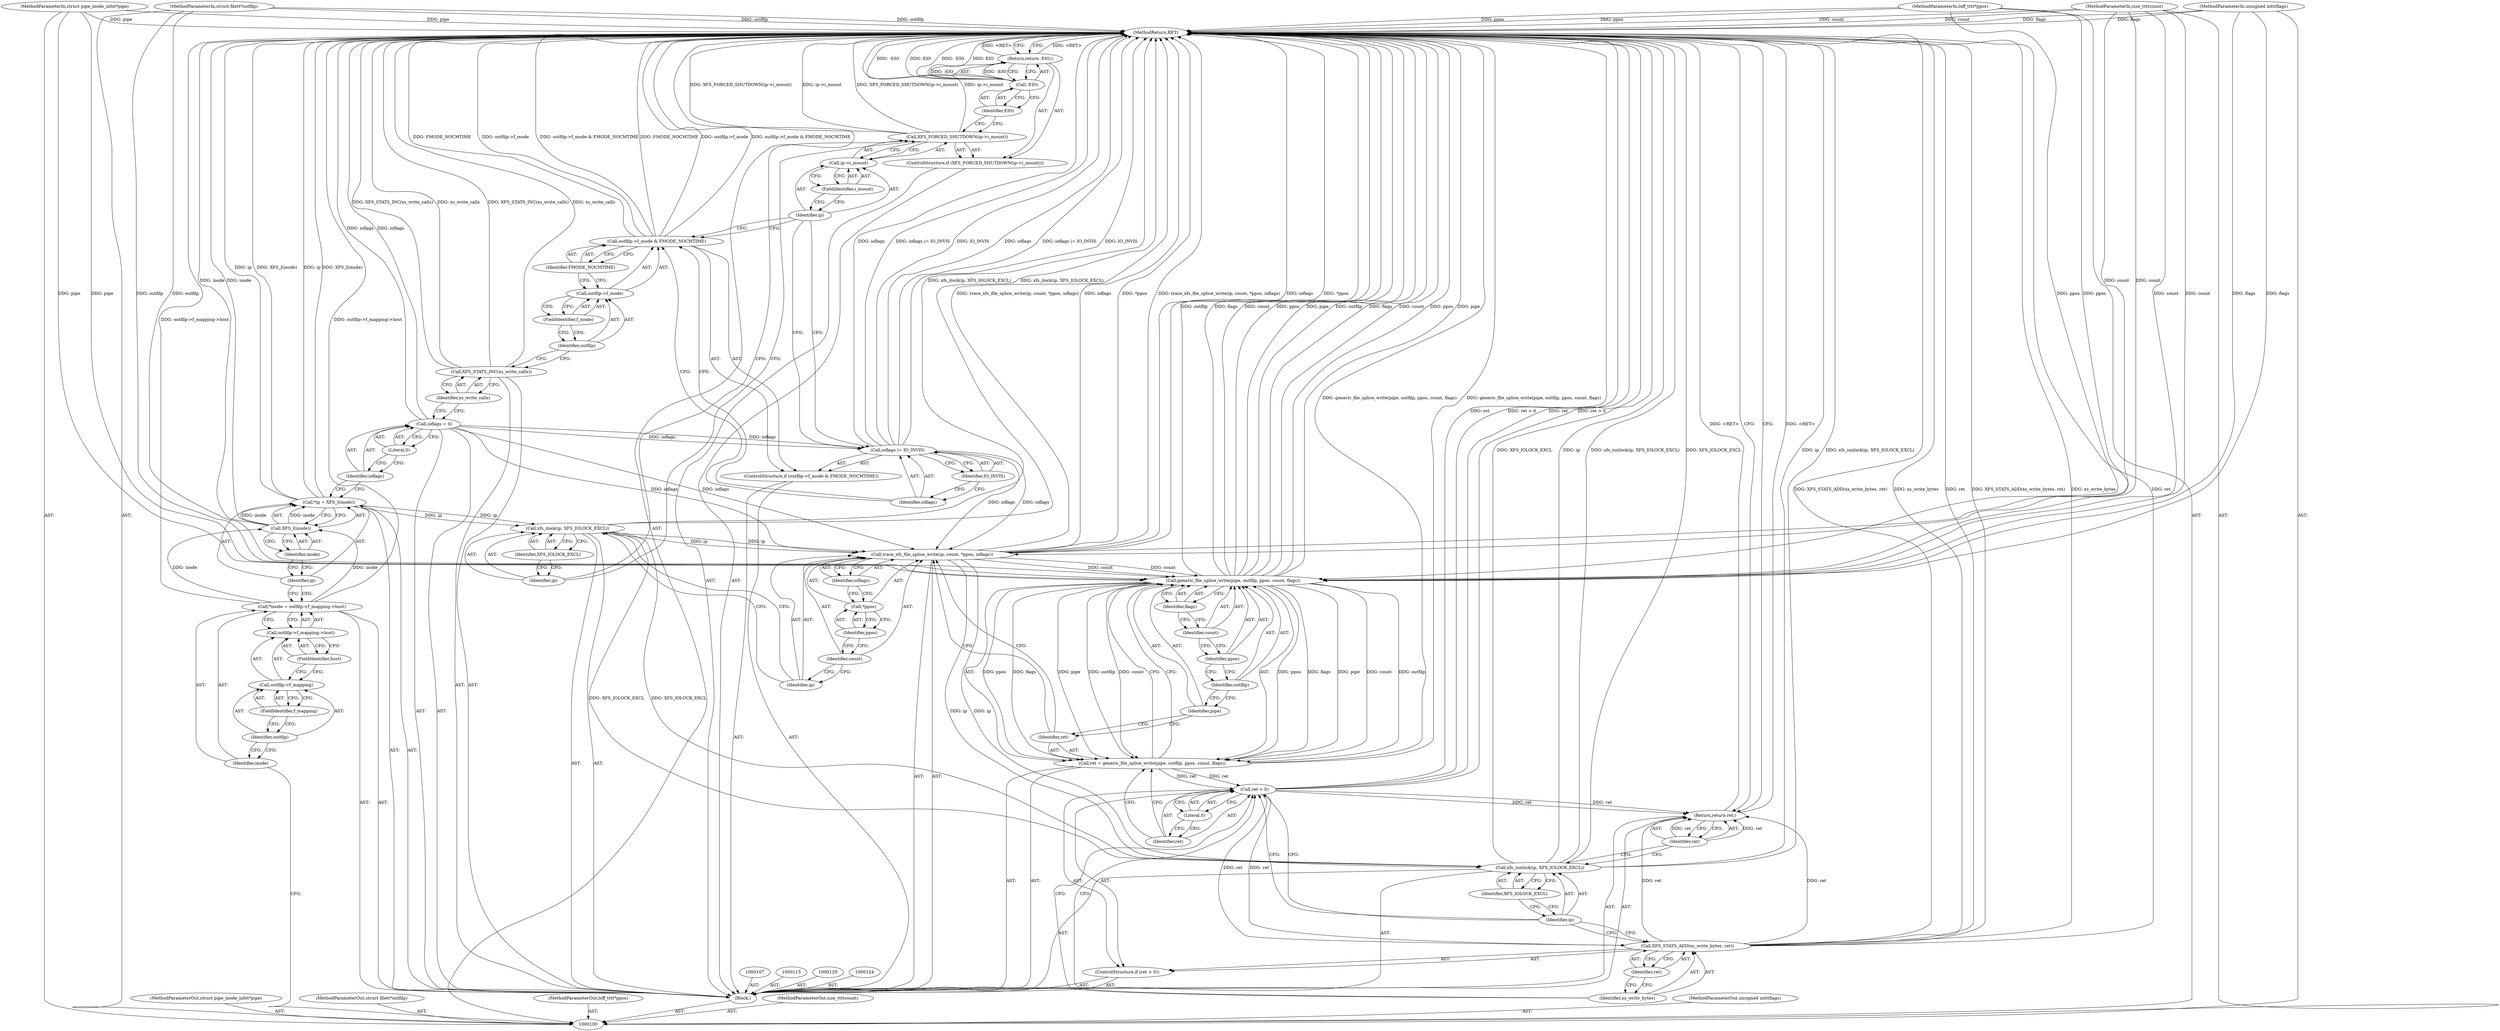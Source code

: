 digraph "1_linux_8d0207652cbe27d1f962050737848e5ad4671958" {
"1000173" [label="(MethodReturn,RET)"];
"1000123" [label="(Literal,0)"];
"1000121" [label="(Call,ioflags = 0)"];
"1000122" [label="(Identifier,ioflags)"];
"1000125" [label="(Call,XFS_STATS_INC(xs_write_calls))"];
"1000126" [label="(Identifier,xs_write_calls)"];
"1000127" [label="(ControlStructure,if (outfilp->f_mode & FMODE_NOCMTIME))"];
"1000131" [label="(FieldIdentifier,f_mode)"];
"1000132" [label="(Identifier,FMODE_NOCMTIME)"];
"1000128" [label="(Call,outfilp->f_mode & FMODE_NOCMTIME)"];
"1000129" [label="(Call,outfilp->f_mode)"];
"1000130" [label="(Identifier,outfilp)"];
"1000135" [label="(Identifier,IO_INVIS)"];
"1000133" [label="(Call,ioflags |= IO_INVIS)"];
"1000134" [label="(Identifier,ioflags)"];
"1000136" [label="(ControlStructure,if (XFS_FORCED_SHUTDOWN(ip->i_mount)))"];
"1000138" [label="(Call,ip->i_mount)"];
"1000139" [label="(Identifier,ip)"];
"1000140" [label="(FieldIdentifier,i_mount)"];
"1000137" [label="(Call,XFS_FORCED_SHUTDOWN(ip->i_mount))"];
"1000143" [label="(Identifier,EIO)"];
"1000141" [label="(Return,return -EIO;)"];
"1000142" [label="(Call,-EIO)"];
"1000144" [label="(Call,xfs_ilock(ip, XFS_IOLOCK_EXCL))"];
"1000145" [label="(Identifier,ip)"];
"1000146" [label="(Identifier,XFS_IOLOCK_EXCL)"];
"1000147" [label="(Call,trace_xfs_file_splice_write(ip, count, *ppos, ioflags))"];
"1000148" [label="(Identifier,ip)"];
"1000149" [label="(Identifier,count)"];
"1000150" [label="(Call,*ppos)"];
"1000151" [label="(Identifier,ppos)"];
"1000152" [label="(Identifier,ioflags)"];
"1000153" [label="(Call,ret = generic_file_splice_write(pipe, outfilp, ppos, count, flags))"];
"1000154" [label="(Identifier,ret)"];
"1000156" [label="(Identifier,pipe)"];
"1000157" [label="(Identifier,outfilp)"];
"1000158" [label="(Identifier,ppos)"];
"1000159" [label="(Identifier,count)"];
"1000160" [label="(Identifier,flags)"];
"1000155" [label="(Call,generic_file_splice_write(pipe, outfilp, ppos, count, flags))"];
"1000101" [label="(MethodParameterIn,struct pipe_inode_info\t*pipe)"];
"1000261" [label="(MethodParameterOut,struct pipe_inode_info\t*pipe)"];
"1000161" [label="(ControlStructure,if (ret > 0))"];
"1000164" [label="(Literal,0)"];
"1000162" [label="(Call,ret > 0)"];
"1000163" [label="(Identifier,ret)"];
"1000166" [label="(Identifier,xs_write_bytes)"];
"1000165" [label="(Call,XFS_STATS_ADD(xs_write_bytes, ret))"];
"1000167" [label="(Identifier,ret)"];
"1000168" [label="(Call,xfs_iunlock(ip, XFS_IOLOCK_EXCL))"];
"1000169" [label="(Identifier,ip)"];
"1000170" [label="(Identifier,XFS_IOLOCK_EXCL)"];
"1000171" [label="(Return,return ret;)"];
"1000172" [label="(Identifier,ret)"];
"1000102" [label="(MethodParameterIn,struct file\t\t*outfilp)"];
"1000262" [label="(MethodParameterOut,struct file\t\t*outfilp)"];
"1000103" [label="(MethodParameterIn,loff_t\t\t\t*ppos)"];
"1000263" [label="(MethodParameterOut,loff_t\t\t\t*ppos)"];
"1000104" [label="(MethodParameterIn,size_t\t\t\tcount)"];
"1000264" [label="(MethodParameterOut,size_t\t\t\tcount)"];
"1000105" [label="(MethodParameterIn,unsigned int\t\tflags)"];
"1000265" [label="(MethodParameterOut,unsigned int\t\tflags)"];
"1000106" [label="(Block,)"];
"1000108" [label="(Call,*inode = outfilp->f_mapping->host)"];
"1000109" [label="(Identifier,inode)"];
"1000110" [label="(Call,outfilp->f_mapping->host)"];
"1000111" [label="(Call,outfilp->f_mapping)"];
"1000112" [label="(Identifier,outfilp)"];
"1000113" [label="(FieldIdentifier,f_mapping)"];
"1000114" [label="(FieldIdentifier,host)"];
"1000116" [label="(Call,*ip = XFS_I(inode))"];
"1000117" [label="(Identifier,ip)"];
"1000118" [label="(Call,XFS_I(inode))"];
"1000119" [label="(Identifier,inode)"];
"1000173" -> "1000100"  [label="AST: "];
"1000173" -> "1000141"  [label="CFG: "];
"1000173" -> "1000171"  [label="CFG: "];
"1000142" -> "1000173"  [label="DDG: -EIO"];
"1000142" -> "1000173"  [label="DDG: EIO"];
"1000125" -> "1000173"  [label="DDG: XFS_STATS_INC(xs_write_calls)"];
"1000125" -> "1000173"  [label="DDG: xs_write_calls"];
"1000168" -> "1000173"  [label="DDG: ip"];
"1000168" -> "1000173"  [label="DDG: xfs_iunlock(ip, XFS_IOLOCK_EXCL)"];
"1000168" -> "1000173"  [label="DDG: XFS_IOLOCK_EXCL"];
"1000155" -> "1000173"  [label="DDG: outfilp"];
"1000155" -> "1000173"  [label="DDG: flags"];
"1000155" -> "1000173"  [label="DDG: count"];
"1000155" -> "1000173"  [label="DDG: ppos"];
"1000155" -> "1000173"  [label="DDG: pipe"];
"1000104" -> "1000173"  [label="DDG: count"];
"1000105" -> "1000173"  [label="DDG: flags"];
"1000128" -> "1000173"  [label="DDG: FMODE_NOCMTIME"];
"1000128" -> "1000173"  [label="DDG: outfilp->f_mode"];
"1000128" -> "1000173"  [label="DDG: outfilp->f_mode & FMODE_NOCMTIME"];
"1000116" -> "1000173"  [label="DDG: XFS_I(inode)"];
"1000116" -> "1000173"  [label="DDG: ip"];
"1000118" -> "1000173"  [label="DDG: inode"];
"1000137" -> "1000173"  [label="DDG: XFS_FORCED_SHUTDOWN(ip->i_mount)"];
"1000137" -> "1000173"  [label="DDG: ip->i_mount"];
"1000165" -> "1000173"  [label="DDG: XFS_STATS_ADD(xs_write_bytes, ret)"];
"1000165" -> "1000173"  [label="DDG: xs_write_bytes"];
"1000165" -> "1000173"  [label="DDG: ret"];
"1000147" -> "1000173"  [label="DDG: ioflags"];
"1000147" -> "1000173"  [label="DDG: *ppos"];
"1000147" -> "1000173"  [label="DDG: trace_xfs_file_splice_write(ip, count, *ppos, ioflags)"];
"1000153" -> "1000173"  [label="DDG: generic_file_splice_write(pipe, outfilp, ppos, count, flags)"];
"1000144" -> "1000173"  [label="DDG: xfs_ilock(ip, XFS_IOLOCK_EXCL)"];
"1000133" -> "1000173"  [label="DDG: ioflags"];
"1000133" -> "1000173"  [label="DDG: ioflags |= IO_INVIS"];
"1000133" -> "1000173"  [label="DDG: IO_INVIS"];
"1000103" -> "1000173"  [label="DDG: ppos"];
"1000102" -> "1000173"  [label="DDG: outfilp"];
"1000101" -> "1000173"  [label="DDG: pipe"];
"1000108" -> "1000173"  [label="DDG: outfilp->f_mapping->host"];
"1000121" -> "1000173"  [label="DDG: ioflags"];
"1000162" -> "1000173"  [label="DDG: ret"];
"1000162" -> "1000173"  [label="DDG: ret > 0"];
"1000141" -> "1000173"  [label="DDG: <RET>"];
"1000171" -> "1000173"  [label="DDG: <RET>"];
"1000123" -> "1000121"  [label="AST: "];
"1000123" -> "1000122"  [label="CFG: "];
"1000121" -> "1000123"  [label="CFG: "];
"1000121" -> "1000106"  [label="AST: "];
"1000121" -> "1000123"  [label="CFG: "];
"1000122" -> "1000121"  [label="AST: "];
"1000123" -> "1000121"  [label="AST: "];
"1000126" -> "1000121"  [label="CFG: "];
"1000121" -> "1000173"  [label="DDG: ioflags"];
"1000121" -> "1000133"  [label="DDG: ioflags"];
"1000121" -> "1000147"  [label="DDG: ioflags"];
"1000122" -> "1000121"  [label="AST: "];
"1000122" -> "1000116"  [label="CFG: "];
"1000123" -> "1000122"  [label="CFG: "];
"1000125" -> "1000106"  [label="AST: "];
"1000125" -> "1000126"  [label="CFG: "];
"1000126" -> "1000125"  [label="AST: "];
"1000130" -> "1000125"  [label="CFG: "];
"1000125" -> "1000173"  [label="DDG: XFS_STATS_INC(xs_write_calls)"];
"1000125" -> "1000173"  [label="DDG: xs_write_calls"];
"1000126" -> "1000125"  [label="AST: "];
"1000126" -> "1000121"  [label="CFG: "];
"1000125" -> "1000126"  [label="CFG: "];
"1000127" -> "1000106"  [label="AST: "];
"1000128" -> "1000127"  [label="AST: "];
"1000133" -> "1000127"  [label="AST: "];
"1000131" -> "1000129"  [label="AST: "];
"1000131" -> "1000130"  [label="CFG: "];
"1000129" -> "1000131"  [label="CFG: "];
"1000132" -> "1000128"  [label="AST: "];
"1000132" -> "1000129"  [label="CFG: "];
"1000128" -> "1000132"  [label="CFG: "];
"1000128" -> "1000127"  [label="AST: "];
"1000128" -> "1000132"  [label="CFG: "];
"1000129" -> "1000128"  [label="AST: "];
"1000132" -> "1000128"  [label="AST: "];
"1000134" -> "1000128"  [label="CFG: "];
"1000139" -> "1000128"  [label="CFG: "];
"1000128" -> "1000173"  [label="DDG: FMODE_NOCMTIME"];
"1000128" -> "1000173"  [label="DDG: outfilp->f_mode"];
"1000128" -> "1000173"  [label="DDG: outfilp->f_mode & FMODE_NOCMTIME"];
"1000129" -> "1000128"  [label="AST: "];
"1000129" -> "1000131"  [label="CFG: "];
"1000130" -> "1000129"  [label="AST: "];
"1000131" -> "1000129"  [label="AST: "];
"1000132" -> "1000129"  [label="CFG: "];
"1000130" -> "1000129"  [label="AST: "];
"1000130" -> "1000125"  [label="CFG: "];
"1000131" -> "1000130"  [label="CFG: "];
"1000135" -> "1000133"  [label="AST: "];
"1000135" -> "1000134"  [label="CFG: "];
"1000133" -> "1000135"  [label="CFG: "];
"1000133" -> "1000127"  [label="AST: "];
"1000133" -> "1000135"  [label="CFG: "];
"1000134" -> "1000133"  [label="AST: "];
"1000135" -> "1000133"  [label="AST: "];
"1000139" -> "1000133"  [label="CFG: "];
"1000133" -> "1000173"  [label="DDG: ioflags"];
"1000133" -> "1000173"  [label="DDG: ioflags |= IO_INVIS"];
"1000133" -> "1000173"  [label="DDG: IO_INVIS"];
"1000121" -> "1000133"  [label="DDG: ioflags"];
"1000133" -> "1000147"  [label="DDG: ioflags"];
"1000134" -> "1000133"  [label="AST: "];
"1000134" -> "1000128"  [label="CFG: "];
"1000135" -> "1000134"  [label="CFG: "];
"1000136" -> "1000106"  [label="AST: "];
"1000137" -> "1000136"  [label="AST: "];
"1000141" -> "1000136"  [label="AST: "];
"1000138" -> "1000137"  [label="AST: "];
"1000138" -> "1000140"  [label="CFG: "];
"1000139" -> "1000138"  [label="AST: "];
"1000140" -> "1000138"  [label="AST: "];
"1000137" -> "1000138"  [label="CFG: "];
"1000139" -> "1000138"  [label="AST: "];
"1000139" -> "1000133"  [label="CFG: "];
"1000139" -> "1000128"  [label="CFG: "];
"1000140" -> "1000139"  [label="CFG: "];
"1000140" -> "1000138"  [label="AST: "];
"1000140" -> "1000139"  [label="CFG: "];
"1000138" -> "1000140"  [label="CFG: "];
"1000137" -> "1000136"  [label="AST: "];
"1000137" -> "1000138"  [label="CFG: "];
"1000138" -> "1000137"  [label="AST: "];
"1000143" -> "1000137"  [label="CFG: "];
"1000145" -> "1000137"  [label="CFG: "];
"1000137" -> "1000173"  [label="DDG: XFS_FORCED_SHUTDOWN(ip->i_mount)"];
"1000137" -> "1000173"  [label="DDG: ip->i_mount"];
"1000143" -> "1000142"  [label="AST: "];
"1000143" -> "1000137"  [label="CFG: "];
"1000142" -> "1000143"  [label="CFG: "];
"1000141" -> "1000136"  [label="AST: "];
"1000141" -> "1000142"  [label="CFG: "];
"1000142" -> "1000141"  [label="AST: "];
"1000173" -> "1000141"  [label="CFG: "];
"1000141" -> "1000173"  [label="DDG: <RET>"];
"1000142" -> "1000141"  [label="DDG: -EIO"];
"1000142" -> "1000141"  [label="AST: "];
"1000142" -> "1000143"  [label="CFG: "];
"1000143" -> "1000142"  [label="AST: "];
"1000141" -> "1000142"  [label="CFG: "];
"1000142" -> "1000173"  [label="DDG: -EIO"];
"1000142" -> "1000173"  [label="DDG: EIO"];
"1000142" -> "1000141"  [label="DDG: -EIO"];
"1000144" -> "1000106"  [label="AST: "];
"1000144" -> "1000146"  [label="CFG: "];
"1000145" -> "1000144"  [label="AST: "];
"1000146" -> "1000144"  [label="AST: "];
"1000148" -> "1000144"  [label="CFG: "];
"1000144" -> "1000173"  [label="DDG: xfs_ilock(ip, XFS_IOLOCK_EXCL)"];
"1000116" -> "1000144"  [label="DDG: ip"];
"1000144" -> "1000147"  [label="DDG: ip"];
"1000144" -> "1000168"  [label="DDG: XFS_IOLOCK_EXCL"];
"1000145" -> "1000144"  [label="AST: "];
"1000145" -> "1000137"  [label="CFG: "];
"1000146" -> "1000145"  [label="CFG: "];
"1000146" -> "1000144"  [label="AST: "];
"1000146" -> "1000145"  [label="CFG: "];
"1000144" -> "1000146"  [label="CFG: "];
"1000147" -> "1000106"  [label="AST: "];
"1000147" -> "1000152"  [label="CFG: "];
"1000148" -> "1000147"  [label="AST: "];
"1000149" -> "1000147"  [label="AST: "];
"1000150" -> "1000147"  [label="AST: "];
"1000152" -> "1000147"  [label="AST: "];
"1000154" -> "1000147"  [label="CFG: "];
"1000147" -> "1000173"  [label="DDG: ioflags"];
"1000147" -> "1000173"  [label="DDG: *ppos"];
"1000147" -> "1000173"  [label="DDG: trace_xfs_file_splice_write(ip, count, *ppos, ioflags)"];
"1000144" -> "1000147"  [label="DDG: ip"];
"1000104" -> "1000147"  [label="DDG: count"];
"1000133" -> "1000147"  [label="DDG: ioflags"];
"1000121" -> "1000147"  [label="DDG: ioflags"];
"1000147" -> "1000155"  [label="DDG: count"];
"1000147" -> "1000168"  [label="DDG: ip"];
"1000148" -> "1000147"  [label="AST: "];
"1000148" -> "1000144"  [label="CFG: "];
"1000149" -> "1000148"  [label="CFG: "];
"1000149" -> "1000147"  [label="AST: "];
"1000149" -> "1000148"  [label="CFG: "];
"1000151" -> "1000149"  [label="CFG: "];
"1000150" -> "1000147"  [label="AST: "];
"1000150" -> "1000151"  [label="CFG: "];
"1000151" -> "1000150"  [label="AST: "];
"1000152" -> "1000150"  [label="CFG: "];
"1000151" -> "1000150"  [label="AST: "];
"1000151" -> "1000149"  [label="CFG: "];
"1000150" -> "1000151"  [label="CFG: "];
"1000152" -> "1000147"  [label="AST: "];
"1000152" -> "1000150"  [label="CFG: "];
"1000147" -> "1000152"  [label="CFG: "];
"1000153" -> "1000106"  [label="AST: "];
"1000153" -> "1000155"  [label="CFG: "];
"1000154" -> "1000153"  [label="AST: "];
"1000155" -> "1000153"  [label="AST: "];
"1000163" -> "1000153"  [label="CFG: "];
"1000153" -> "1000173"  [label="DDG: generic_file_splice_write(pipe, outfilp, ppos, count, flags)"];
"1000155" -> "1000153"  [label="DDG: ppos"];
"1000155" -> "1000153"  [label="DDG: flags"];
"1000155" -> "1000153"  [label="DDG: pipe"];
"1000155" -> "1000153"  [label="DDG: count"];
"1000155" -> "1000153"  [label="DDG: outfilp"];
"1000153" -> "1000162"  [label="DDG: ret"];
"1000154" -> "1000153"  [label="AST: "];
"1000154" -> "1000147"  [label="CFG: "];
"1000156" -> "1000154"  [label="CFG: "];
"1000156" -> "1000155"  [label="AST: "];
"1000156" -> "1000154"  [label="CFG: "];
"1000157" -> "1000156"  [label="CFG: "];
"1000157" -> "1000155"  [label="AST: "];
"1000157" -> "1000156"  [label="CFG: "];
"1000158" -> "1000157"  [label="CFG: "];
"1000158" -> "1000155"  [label="AST: "];
"1000158" -> "1000157"  [label="CFG: "];
"1000159" -> "1000158"  [label="CFG: "];
"1000159" -> "1000155"  [label="AST: "];
"1000159" -> "1000158"  [label="CFG: "];
"1000160" -> "1000159"  [label="CFG: "];
"1000160" -> "1000155"  [label="AST: "];
"1000160" -> "1000159"  [label="CFG: "];
"1000155" -> "1000160"  [label="CFG: "];
"1000155" -> "1000153"  [label="AST: "];
"1000155" -> "1000160"  [label="CFG: "];
"1000156" -> "1000155"  [label="AST: "];
"1000157" -> "1000155"  [label="AST: "];
"1000158" -> "1000155"  [label="AST: "];
"1000159" -> "1000155"  [label="AST: "];
"1000160" -> "1000155"  [label="AST: "];
"1000153" -> "1000155"  [label="CFG: "];
"1000155" -> "1000173"  [label="DDG: outfilp"];
"1000155" -> "1000173"  [label="DDG: flags"];
"1000155" -> "1000173"  [label="DDG: count"];
"1000155" -> "1000173"  [label="DDG: ppos"];
"1000155" -> "1000173"  [label="DDG: pipe"];
"1000155" -> "1000153"  [label="DDG: ppos"];
"1000155" -> "1000153"  [label="DDG: flags"];
"1000155" -> "1000153"  [label="DDG: pipe"];
"1000155" -> "1000153"  [label="DDG: count"];
"1000155" -> "1000153"  [label="DDG: outfilp"];
"1000101" -> "1000155"  [label="DDG: pipe"];
"1000102" -> "1000155"  [label="DDG: outfilp"];
"1000103" -> "1000155"  [label="DDG: ppos"];
"1000147" -> "1000155"  [label="DDG: count"];
"1000104" -> "1000155"  [label="DDG: count"];
"1000105" -> "1000155"  [label="DDG: flags"];
"1000101" -> "1000100"  [label="AST: "];
"1000101" -> "1000173"  [label="DDG: pipe"];
"1000101" -> "1000155"  [label="DDG: pipe"];
"1000261" -> "1000100"  [label="AST: "];
"1000161" -> "1000106"  [label="AST: "];
"1000162" -> "1000161"  [label="AST: "];
"1000165" -> "1000161"  [label="AST: "];
"1000164" -> "1000162"  [label="AST: "];
"1000164" -> "1000163"  [label="CFG: "];
"1000162" -> "1000164"  [label="CFG: "];
"1000162" -> "1000161"  [label="AST: "];
"1000162" -> "1000164"  [label="CFG: "];
"1000163" -> "1000162"  [label="AST: "];
"1000164" -> "1000162"  [label="AST: "];
"1000166" -> "1000162"  [label="CFG: "];
"1000169" -> "1000162"  [label="CFG: "];
"1000162" -> "1000173"  [label="DDG: ret"];
"1000162" -> "1000173"  [label="DDG: ret > 0"];
"1000153" -> "1000162"  [label="DDG: ret"];
"1000162" -> "1000165"  [label="DDG: ret"];
"1000162" -> "1000171"  [label="DDG: ret"];
"1000163" -> "1000162"  [label="AST: "];
"1000163" -> "1000153"  [label="CFG: "];
"1000164" -> "1000163"  [label="CFG: "];
"1000166" -> "1000165"  [label="AST: "];
"1000166" -> "1000162"  [label="CFG: "];
"1000167" -> "1000166"  [label="CFG: "];
"1000165" -> "1000161"  [label="AST: "];
"1000165" -> "1000167"  [label="CFG: "];
"1000166" -> "1000165"  [label="AST: "];
"1000167" -> "1000165"  [label="AST: "];
"1000169" -> "1000165"  [label="CFG: "];
"1000165" -> "1000173"  [label="DDG: XFS_STATS_ADD(xs_write_bytes, ret)"];
"1000165" -> "1000173"  [label="DDG: xs_write_bytes"];
"1000165" -> "1000173"  [label="DDG: ret"];
"1000162" -> "1000165"  [label="DDG: ret"];
"1000165" -> "1000171"  [label="DDG: ret"];
"1000167" -> "1000165"  [label="AST: "];
"1000167" -> "1000166"  [label="CFG: "];
"1000165" -> "1000167"  [label="CFG: "];
"1000168" -> "1000106"  [label="AST: "];
"1000168" -> "1000170"  [label="CFG: "];
"1000169" -> "1000168"  [label="AST: "];
"1000170" -> "1000168"  [label="AST: "];
"1000172" -> "1000168"  [label="CFG: "];
"1000168" -> "1000173"  [label="DDG: ip"];
"1000168" -> "1000173"  [label="DDG: xfs_iunlock(ip, XFS_IOLOCK_EXCL)"];
"1000168" -> "1000173"  [label="DDG: XFS_IOLOCK_EXCL"];
"1000147" -> "1000168"  [label="DDG: ip"];
"1000144" -> "1000168"  [label="DDG: XFS_IOLOCK_EXCL"];
"1000169" -> "1000168"  [label="AST: "];
"1000169" -> "1000165"  [label="CFG: "];
"1000169" -> "1000162"  [label="CFG: "];
"1000170" -> "1000169"  [label="CFG: "];
"1000170" -> "1000168"  [label="AST: "];
"1000170" -> "1000169"  [label="CFG: "];
"1000168" -> "1000170"  [label="CFG: "];
"1000171" -> "1000106"  [label="AST: "];
"1000171" -> "1000172"  [label="CFG: "];
"1000172" -> "1000171"  [label="AST: "];
"1000173" -> "1000171"  [label="CFG: "];
"1000171" -> "1000173"  [label="DDG: <RET>"];
"1000172" -> "1000171"  [label="DDG: ret"];
"1000165" -> "1000171"  [label="DDG: ret"];
"1000162" -> "1000171"  [label="DDG: ret"];
"1000172" -> "1000171"  [label="AST: "];
"1000172" -> "1000168"  [label="CFG: "];
"1000171" -> "1000172"  [label="CFG: "];
"1000172" -> "1000171"  [label="DDG: ret"];
"1000102" -> "1000100"  [label="AST: "];
"1000102" -> "1000173"  [label="DDG: outfilp"];
"1000102" -> "1000155"  [label="DDG: outfilp"];
"1000262" -> "1000100"  [label="AST: "];
"1000103" -> "1000100"  [label="AST: "];
"1000103" -> "1000173"  [label="DDG: ppos"];
"1000103" -> "1000155"  [label="DDG: ppos"];
"1000263" -> "1000100"  [label="AST: "];
"1000104" -> "1000100"  [label="AST: "];
"1000104" -> "1000173"  [label="DDG: count"];
"1000104" -> "1000147"  [label="DDG: count"];
"1000104" -> "1000155"  [label="DDG: count"];
"1000264" -> "1000100"  [label="AST: "];
"1000105" -> "1000100"  [label="AST: "];
"1000105" -> "1000173"  [label="DDG: flags"];
"1000105" -> "1000155"  [label="DDG: flags"];
"1000265" -> "1000100"  [label="AST: "];
"1000106" -> "1000100"  [label="AST: "];
"1000107" -> "1000106"  [label="AST: "];
"1000108" -> "1000106"  [label="AST: "];
"1000115" -> "1000106"  [label="AST: "];
"1000116" -> "1000106"  [label="AST: "];
"1000120" -> "1000106"  [label="AST: "];
"1000121" -> "1000106"  [label="AST: "];
"1000124" -> "1000106"  [label="AST: "];
"1000125" -> "1000106"  [label="AST: "];
"1000127" -> "1000106"  [label="AST: "];
"1000136" -> "1000106"  [label="AST: "];
"1000144" -> "1000106"  [label="AST: "];
"1000147" -> "1000106"  [label="AST: "];
"1000153" -> "1000106"  [label="AST: "];
"1000161" -> "1000106"  [label="AST: "];
"1000168" -> "1000106"  [label="AST: "];
"1000171" -> "1000106"  [label="AST: "];
"1000108" -> "1000106"  [label="AST: "];
"1000108" -> "1000110"  [label="CFG: "];
"1000109" -> "1000108"  [label="AST: "];
"1000110" -> "1000108"  [label="AST: "];
"1000117" -> "1000108"  [label="CFG: "];
"1000108" -> "1000173"  [label="DDG: outfilp->f_mapping->host"];
"1000108" -> "1000118"  [label="DDG: inode"];
"1000109" -> "1000108"  [label="AST: "];
"1000109" -> "1000100"  [label="CFG: "];
"1000112" -> "1000109"  [label="CFG: "];
"1000110" -> "1000108"  [label="AST: "];
"1000110" -> "1000114"  [label="CFG: "];
"1000111" -> "1000110"  [label="AST: "];
"1000114" -> "1000110"  [label="AST: "];
"1000108" -> "1000110"  [label="CFG: "];
"1000111" -> "1000110"  [label="AST: "];
"1000111" -> "1000113"  [label="CFG: "];
"1000112" -> "1000111"  [label="AST: "];
"1000113" -> "1000111"  [label="AST: "];
"1000114" -> "1000111"  [label="CFG: "];
"1000112" -> "1000111"  [label="AST: "];
"1000112" -> "1000109"  [label="CFG: "];
"1000113" -> "1000112"  [label="CFG: "];
"1000113" -> "1000111"  [label="AST: "];
"1000113" -> "1000112"  [label="CFG: "];
"1000111" -> "1000113"  [label="CFG: "];
"1000114" -> "1000110"  [label="AST: "];
"1000114" -> "1000111"  [label="CFG: "];
"1000110" -> "1000114"  [label="CFG: "];
"1000116" -> "1000106"  [label="AST: "];
"1000116" -> "1000118"  [label="CFG: "];
"1000117" -> "1000116"  [label="AST: "];
"1000118" -> "1000116"  [label="AST: "];
"1000122" -> "1000116"  [label="CFG: "];
"1000116" -> "1000173"  [label="DDG: XFS_I(inode)"];
"1000116" -> "1000173"  [label="DDG: ip"];
"1000118" -> "1000116"  [label="DDG: inode"];
"1000116" -> "1000144"  [label="DDG: ip"];
"1000117" -> "1000116"  [label="AST: "];
"1000117" -> "1000108"  [label="CFG: "];
"1000119" -> "1000117"  [label="CFG: "];
"1000118" -> "1000116"  [label="AST: "];
"1000118" -> "1000119"  [label="CFG: "];
"1000119" -> "1000118"  [label="AST: "];
"1000116" -> "1000118"  [label="CFG: "];
"1000118" -> "1000173"  [label="DDG: inode"];
"1000118" -> "1000116"  [label="DDG: inode"];
"1000108" -> "1000118"  [label="DDG: inode"];
"1000119" -> "1000118"  [label="AST: "];
"1000119" -> "1000117"  [label="CFG: "];
"1000118" -> "1000119"  [label="CFG: "];
}
